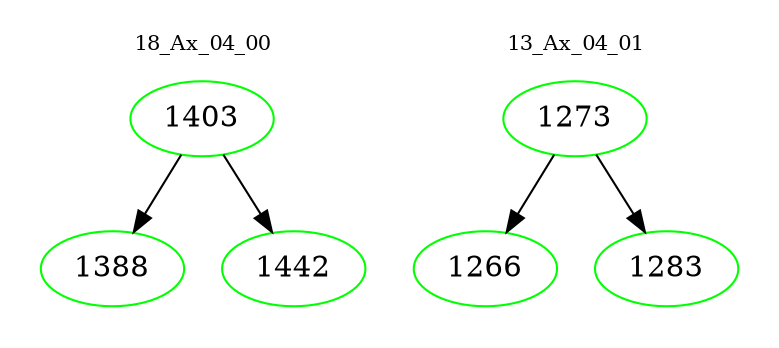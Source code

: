digraph{
subgraph cluster_0 {
color = white
label = "18_Ax_04_00";
fontsize=10;
T0_1403 [label="1403", color="green"]
T0_1403 -> T0_1388 [color="black"]
T0_1388 [label="1388", color="green"]
T0_1403 -> T0_1442 [color="black"]
T0_1442 [label="1442", color="green"]
}
subgraph cluster_1 {
color = white
label = "13_Ax_04_01";
fontsize=10;
T1_1273 [label="1273", color="green"]
T1_1273 -> T1_1266 [color="black"]
T1_1266 [label="1266", color="green"]
T1_1273 -> T1_1283 [color="black"]
T1_1283 [label="1283", color="green"]
}
}
